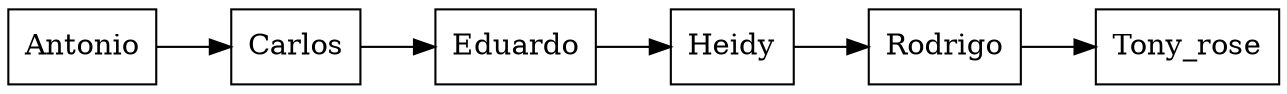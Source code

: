 digraph g {
 rankdir=LR; 
 node [shape = record]
"Antonio"->"Carlos"->"Eduardo"->"Heidy"->"Rodrigo"->"Tony_rose"
}